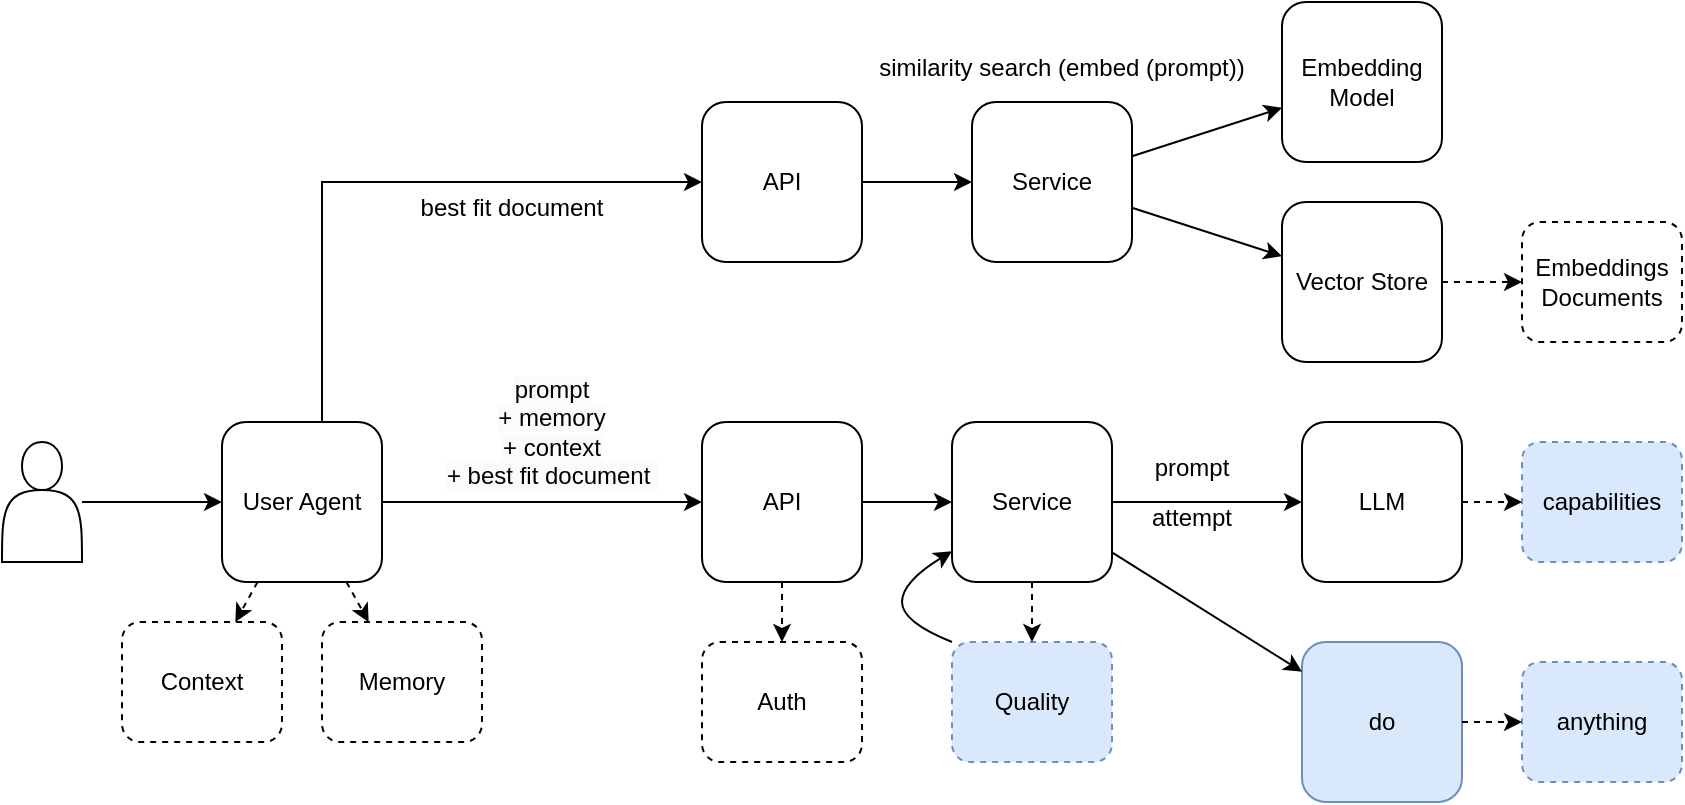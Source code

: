 <mxfile version="26.0.5">
  <diagram name="Page-1" id="TR5sEHsPR-A56FJRqs4F">
    <mxGraphModel dx="1434" dy="-362" grid="1" gridSize="10" guides="1" tooltips="1" connect="1" arrows="1" fold="1" page="1" pageScale="1" pageWidth="850" pageHeight="1100" math="0" shadow="0">
      <root>
        <mxCell id="0" />
        <mxCell id="1" parent="0" />
        <mxCell id="nJXbT9FgGnLmUq8w1Ts0-116" value="" style="shape=actor;whiteSpace=wrap;html=1;" vertex="1" parent="1">
          <mxGeometry x="70" y="1870" width="40" height="60" as="geometry" />
        </mxCell>
        <mxCell id="nJXbT9FgGnLmUq8w1Ts0-117" value="User Agent" style="rounded=1;whiteSpace=wrap;html=1;" vertex="1" parent="1">
          <mxGeometry x="180" y="1860" width="80" height="80" as="geometry" />
        </mxCell>
        <mxCell id="nJXbT9FgGnLmUq8w1Ts0-118" value="API" style="rounded=1;whiteSpace=wrap;html=1;" vertex="1" parent="1">
          <mxGeometry x="420" y="1860" width="80" height="80" as="geometry" />
        </mxCell>
        <mxCell id="nJXbT9FgGnLmUq8w1Ts0-119" value="LLM" style="rounded=1;whiteSpace=wrap;html=1;" vertex="1" parent="1">
          <mxGeometry x="720" y="1860" width="80" height="80" as="geometry" />
        </mxCell>
        <mxCell id="nJXbT9FgGnLmUq8w1Ts0-120" value="Service" style="rounded=1;whiteSpace=wrap;html=1;" vertex="1" parent="1">
          <mxGeometry x="545" y="1860" width="80" height="80" as="geometry" />
        </mxCell>
        <mxCell id="nJXbT9FgGnLmUq8w1Ts0-121" value="" style="endArrow=classic;html=1;rounded=0;" edge="1" parent="1" source="nJXbT9FgGnLmUq8w1Ts0-116" target="nJXbT9FgGnLmUq8w1Ts0-117">
          <mxGeometry width="50" height="50" relative="1" as="geometry">
            <mxPoint x="390" y="1960" as="sourcePoint" />
            <mxPoint x="440" y="1910" as="targetPoint" />
          </mxGeometry>
        </mxCell>
        <mxCell id="nJXbT9FgGnLmUq8w1Ts0-122" value="" style="endArrow=classic;html=1;rounded=0;" edge="1" parent="1" source="nJXbT9FgGnLmUq8w1Ts0-117" target="nJXbT9FgGnLmUq8w1Ts0-118">
          <mxGeometry width="50" height="50" relative="1" as="geometry">
            <mxPoint x="190" y="1910" as="sourcePoint" />
            <mxPoint x="230" y="1910" as="targetPoint" />
          </mxGeometry>
        </mxCell>
        <mxCell id="nJXbT9FgGnLmUq8w1Ts0-123" value="" style="endArrow=classic;html=1;rounded=0;" edge="1" parent="1" source="nJXbT9FgGnLmUq8w1Ts0-118" target="nJXbT9FgGnLmUq8w1Ts0-120">
          <mxGeometry width="50" height="50" relative="1" as="geometry">
            <mxPoint x="390" y="1910" as="sourcePoint" />
            <mxPoint x="430" y="1910" as="targetPoint" />
          </mxGeometry>
        </mxCell>
        <mxCell id="nJXbT9FgGnLmUq8w1Ts0-124" value="" style="endArrow=classic;html=1;rounded=0;" edge="1" parent="1" source="nJXbT9FgGnLmUq8w1Ts0-120" target="nJXbT9FgGnLmUq8w1Ts0-119">
          <mxGeometry width="50" height="50" relative="1" as="geometry">
            <mxPoint x="510" y="1910" as="sourcePoint" />
            <mxPoint x="555" y="1910" as="targetPoint" />
          </mxGeometry>
        </mxCell>
        <mxCell id="nJXbT9FgGnLmUq8w1Ts0-125" value="Memory" style="rounded=1;whiteSpace=wrap;html=1;dashed=1;" vertex="1" parent="1">
          <mxGeometry x="230" y="1960" width="80" height="60" as="geometry" />
        </mxCell>
        <mxCell id="nJXbT9FgGnLmUq8w1Ts0-126" value="" style="endArrow=classic;html=1;rounded=0;entryX=0.5;entryY=0;entryDx=0;entryDy=0;strokeColor=none;" edge="1" parent="1" source="nJXbT9FgGnLmUq8w1Ts0-117" target="nJXbT9FgGnLmUq8w1Ts0-125">
          <mxGeometry width="50" height="50" relative="1" as="geometry">
            <mxPoint x="150" y="1910" as="sourcePoint" />
            <mxPoint x="190" y="1910" as="targetPoint" />
          </mxGeometry>
        </mxCell>
        <mxCell id="nJXbT9FgGnLmUq8w1Ts0-127" value="" style="endArrow=classic;html=1;rounded=0;dashed=1;" edge="1" parent="1" source="nJXbT9FgGnLmUq8w1Ts0-117" target="nJXbT9FgGnLmUq8w1Ts0-125">
          <mxGeometry width="50" height="50" relative="1" as="geometry">
            <mxPoint x="150" y="1910" as="sourcePoint" />
            <mxPoint x="190" y="1910" as="targetPoint" />
          </mxGeometry>
        </mxCell>
        <mxCell id="nJXbT9FgGnLmUq8w1Ts0-128" value="Auth" style="rounded=1;whiteSpace=wrap;html=1;dashed=1;" vertex="1" parent="1">
          <mxGeometry x="420" y="1970" width="80" height="60" as="geometry" />
        </mxCell>
        <mxCell id="nJXbT9FgGnLmUq8w1Ts0-129" value="" style="endArrow=classic;html=1;rounded=0;dashed=1;" edge="1" parent="1" source="nJXbT9FgGnLmUq8w1Ts0-118" target="nJXbT9FgGnLmUq8w1Ts0-128">
          <mxGeometry width="50" height="50" relative="1" as="geometry">
            <mxPoint x="456.667" y="1920" as="sourcePoint" />
            <mxPoint x="430" y="1910" as="targetPoint" />
          </mxGeometry>
        </mxCell>
        <mxCell id="nJXbT9FgGnLmUq8w1Ts0-130" value="Quality" style="rounded=1;whiteSpace=wrap;html=1;dashed=1;fillColor=#dae8fc;strokeColor=#6c8ebf;" vertex="1" parent="1">
          <mxGeometry x="545" y="1970" width="80" height="60" as="geometry" />
        </mxCell>
        <mxCell id="nJXbT9FgGnLmUq8w1Ts0-131" value="" style="endArrow=classic;html=1;rounded=0;dashed=1;" edge="1" parent="1" source="nJXbT9FgGnLmUq8w1Ts0-120" target="nJXbT9FgGnLmUq8w1Ts0-130">
          <mxGeometry width="50" height="50" relative="1" as="geometry">
            <mxPoint x="550.001" y="1910" as="sourcePoint" />
            <mxPoint x="566.43" y="1920" as="targetPoint" />
          </mxGeometry>
        </mxCell>
        <mxCell id="nJXbT9FgGnLmUq8w1Ts0-132" value="Context" style="rounded=1;whiteSpace=wrap;html=1;dashed=1;" vertex="1" parent="1">
          <mxGeometry x="130" y="1960" width="80" height="60" as="geometry" />
        </mxCell>
        <mxCell id="nJXbT9FgGnLmUq8w1Ts0-133" value="" style="endArrow=classic;html=1;rounded=0;dashed=1;" edge="1" parent="1" source="nJXbT9FgGnLmUq8w1Ts0-117" target="nJXbT9FgGnLmUq8w1Ts0-132">
          <mxGeometry width="50" height="50" relative="1" as="geometry">
            <mxPoint x="230" y="1950" as="sourcePoint" />
            <mxPoint x="230" y="2030" as="targetPoint" />
          </mxGeometry>
        </mxCell>
        <mxCell id="nJXbT9FgGnLmUq8w1Ts0-134" value="API" style="rounded=1;whiteSpace=wrap;html=1;" vertex="1" parent="1">
          <mxGeometry x="420" y="1700" width="80" height="80" as="geometry" />
        </mxCell>
        <mxCell id="nJXbT9FgGnLmUq8w1Ts0-135" value="" style="endArrow=classic;html=1;rounded=0;edgeStyle=orthogonalEdgeStyle;" edge="1" parent="1" source="nJXbT9FgGnLmUq8w1Ts0-117" target="nJXbT9FgGnLmUq8w1Ts0-134">
          <mxGeometry width="50" height="50" relative="1" as="geometry">
            <mxPoint x="270" y="1910" as="sourcePoint" />
            <mxPoint x="430" y="1910" as="targetPoint" />
            <Array as="points">
              <mxPoint x="230" y="1740" />
            </Array>
          </mxGeometry>
        </mxCell>
        <mxCell id="nJXbT9FgGnLmUq8w1Ts0-136" value="Vector Store" style="rounded=1;whiteSpace=wrap;html=1;" vertex="1" parent="1">
          <mxGeometry x="710" y="1750" width="80" height="80" as="geometry" />
        </mxCell>
        <mxCell id="nJXbT9FgGnLmUq8w1Ts0-137" value="Embeddings Documents" style="rounded=1;whiteSpace=wrap;html=1;dashed=1;" vertex="1" parent="1">
          <mxGeometry x="830" y="1760" width="80" height="60" as="geometry" />
        </mxCell>
        <mxCell id="nJXbT9FgGnLmUq8w1Ts0-138" value="" style="endArrow=classic;html=1;rounded=0;dashed=1;" edge="1" parent="1" source="nJXbT9FgGnLmUq8w1Ts0-136" target="nJXbT9FgGnLmUq8w1Ts0-137">
          <mxGeometry width="50" height="50" relative="1" as="geometry">
            <mxPoint x="715" y="1620" as="sourcePoint" />
            <mxPoint x="715" y="1650" as="targetPoint" />
          </mxGeometry>
        </mxCell>
        <mxCell id="nJXbT9FgGnLmUq8w1Ts0-139" value="" style="endArrow=classic;html=1;rounded=0;exitX=1;exitY=0.5;exitDx=0;exitDy=0;entryX=0;entryY=0.5;entryDx=0;entryDy=0;" edge="1" parent="1" source="nJXbT9FgGnLmUq8w1Ts0-134" target="nJXbT9FgGnLmUq8w1Ts0-142">
          <mxGeometry width="50" height="50" relative="1" as="geometry">
            <mxPoint x="510" y="1875" as="sourcePoint" />
            <mxPoint x="530" y="1775" as="targetPoint" />
          </mxGeometry>
        </mxCell>
        <mxCell id="nJXbT9FgGnLmUq8w1Ts0-140" value="&lt;span style=&quot;background-color: rgb(251, 251, 251);&quot;&gt;prompt&lt;/span&gt;&lt;br style=&quot;background-color: rgb(251, 251, 251);&quot;&gt;&lt;span style=&quot;background-color: rgb(251, 251, 251);&quot;&gt;+ memory&lt;/span&gt;&lt;br style=&quot;background-color: rgb(251, 251, 251);&quot;&gt;&lt;span style=&quot;background-color: rgb(251, 251, 251);&quot;&gt;+ context&lt;br&gt;+ best fit document&amp;nbsp;&lt;/span&gt;" style="text;html=1;align=center;verticalAlign=middle;whiteSpace=wrap;rounded=0;" vertex="1" parent="1">
          <mxGeometry x="270" y="1850" width="150" height="30" as="geometry" />
        </mxCell>
        <mxCell id="nJXbT9FgGnLmUq8w1Ts0-141" value="prompt" style="text;html=1;align=center;verticalAlign=middle;whiteSpace=wrap;rounded=0;" vertex="1" parent="1">
          <mxGeometry x="590" y="1870" width="150" height="25" as="geometry" />
        </mxCell>
        <mxCell id="nJXbT9FgGnLmUq8w1Ts0-142" value="Service" style="rounded=1;whiteSpace=wrap;html=1;" vertex="1" parent="1">
          <mxGeometry x="555" y="1700" width="80" height="80" as="geometry" />
        </mxCell>
        <mxCell id="nJXbT9FgGnLmUq8w1Ts0-143" value="Embedding Model" style="rounded=1;whiteSpace=wrap;html=1;" vertex="1" parent="1">
          <mxGeometry x="710" y="1650" width="80" height="80" as="geometry" />
        </mxCell>
        <mxCell id="nJXbT9FgGnLmUq8w1Ts0-144" value="" style="endArrow=classic;html=1;rounded=0;" edge="1" parent="1" source="nJXbT9FgGnLmUq8w1Ts0-142" target="nJXbT9FgGnLmUq8w1Ts0-143">
          <mxGeometry width="50" height="50" relative="1" as="geometry">
            <mxPoint x="510" y="1750" as="sourcePoint" />
            <mxPoint x="565" y="1750" as="targetPoint" />
          </mxGeometry>
        </mxCell>
        <mxCell id="nJXbT9FgGnLmUq8w1Ts0-145" value="" style="endArrow=classic;html=1;rounded=0;" edge="1" parent="1" source="nJXbT9FgGnLmUq8w1Ts0-142" target="nJXbT9FgGnLmUq8w1Ts0-136">
          <mxGeometry width="50" height="50" relative="1" as="geometry">
            <mxPoint x="645" y="1742" as="sourcePoint" />
            <mxPoint x="720" y="1728" as="targetPoint" />
          </mxGeometry>
        </mxCell>
        <mxCell id="nJXbT9FgGnLmUq8w1Ts0-146" value="similarity search (embed (prompt))" style="text;html=1;align=center;verticalAlign=middle;whiteSpace=wrap;rounded=0;" vertex="1" parent="1">
          <mxGeometry x="440" y="1670" width="320" height="25" as="geometry" />
        </mxCell>
        <mxCell id="nJXbT9FgGnLmUq8w1Ts0-147" value="best fit document" style="text;html=1;align=center;verticalAlign=middle;whiteSpace=wrap;rounded=0;" vertex="1" parent="1">
          <mxGeometry x="250" y="1740" width="150" height="25" as="geometry" />
        </mxCell>
        <mxCell id="nJXbT9FgGnLmUq8w1Ts0-148" value="do" style="rounded=1;whiteSpace=wrap;html=1;fillColor=#dae8fc;strokeColor=#6c8ebf;" vertex="1" parent="1">
          <mxGeometry x="720" y="1970" width="80" height="80" as="geometry" />
        </mxCell>
        <mxCell id="nJXbT9FgGnLmUq8w1Ts0-149" value="attempt" style="text;html=1;align=center;verticalAlign=middle;whiteSpace=wrap;rounded=0;" vertex="1" parent="1">
          <mxGeometry x="590" y="1895" width="150" height="25" as="geometry" />
        </mxCell>
        <mxCell id="nJXbT9FgGnLmUq8w1Ts0-150" value="capabilities" style="rounded=1;whiteSpace=wrap;html=1;dashed=1;fillColor=#dae8fc;strokeColor=#6c8ebf;" vertex="1" parent="1">
          <mxGeometry x="830" y="1870" width="80" height="60" as="geometry" />
        </mxCell>
        <mxCell id="nJXbT9FgGnLmUq8w1Ts0-151" value="" style="endArrow=classic;html=1;rounded=0;dashed=1;" edge="1" parent="1">
          <mxGeometry width="50" height="50" relative="1" as="geometry">
            <mxPoint x="800" y="1900" as="sourcePoint" />
            <mxPoint x="830" y="1900" as="targetPoint" />
          </mxGeometry>
        </mxCell>
        <mxCell id="nJXbT9FgGnLmUq8w1Ts0-152" value="&lt;font&gt;anything&lt;/font&gt;" style="rounded=1;whiteSpace=wrap;html=1;dashed=1;fillColor=#dae8fc;strokeColor=#6c8ebf;" vertex="1" parent="1">
          <mxGeometry x="830" y="1980" width="80" height="60" as="geometry" />
        </mxCell>
        <mxCell id="nJXbT9FgGnLmUq8w1Ts0-153" value="" style="endArrow=classic;html=1;rounded=0;dashed=1;" edge="1" parent="1" source="nJXbT9FgGnLmUq8w1Ts0-148" target="nJXbT9FgGnLmUq8w1Ts0-152">
          <mxGeometry width="50" height="50" relative="1" as="geometry">
            <mxPoint x="815" y="2000" as="sourcePoint" />
            <mxPoint x="845" y="2000" as="targetPoint" />
          </mxGeometry>
        </mxCell>
        <mxCell id="nJXbT9FgGnLmUq8w1Ts0-154" value="" style="endArrow=classic;html=1;rounded=0;" edge="1" parent="1" source="nJXbT9FgGnLmUq8w1Ts0-120" target="nJXbT9FgGnLmUq8w1Ts0-148">
          <mxGeometry width="50" height="50" relative="1" as="geometry">
            <mxPoint x="635" y="1910" as="sourcePoint" />
            <mxPoint x="730" y="1910" as="targetPoint" />
          </mxGeometry>
        </mxCell>
        <mxCell id="nJXbT9FgGnLmUq8w1Ts0-155" value="" style="curved=1;endArrow=classic;html=1;rounded=0;" edge="1" parent="1" target="nJXbT9FgGnLmUq8w1Ts0-120">
          <mxGeometry width="50" height="50" relative="1" as="geometry">
            <mxPoint x="545" y="1970" as="sourcePoint" />
            <mxPoint x="650" y="2050" as="targetPoint" />
            <Array as="points">
              <mxPoint x="520" y="1960" />
              <mxPoint x="520" y="1940" />
            </Array>
          </mxGeometry>
        </mxCell>
      </root>
    </mxGraphModel>
  </diagram>
</mxfile>

